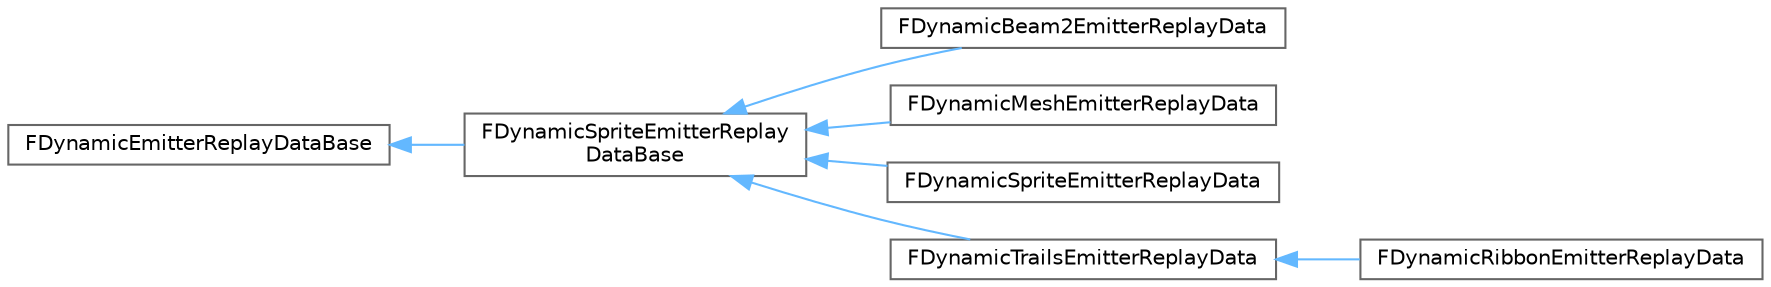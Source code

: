 digraph "Graphical Class Hierarchy"
{
 // INTERACTIVE_SVG=YES
 // LATEX_PDF_SIZE
  bgcolor="transparent";
  edge [fontname=Helvetica,fontsize=10,labelfontname=Helvetica,labelfontsize=10];
  node [fontname=Helvetica,fontsize=10,shape=box,height=0.2,width=0.4];
  rankdir="LR";
  Node0 [id="Node000000",label="FDynamicEmitterReplayDataBase",height=0.2,width=0.4,color="grey40", fillcolor="white", style="filled",URL="$d4/d4f/structFDynamicEmitterReplayDataBase.html",tooltip="Source data base class for all emitter types."];
  Node0 -> Node1 [id="edge3747_Node000000_Node000001",dir="back",color="steelblue1",style="solid",tooltip=" "];
  Node1 [id="Node000001",label="FDynamicSpriteEmitterReplay\lDataBase",height=0.2,width=0.4,color="grey40", fillcolor="white", style="filled",URL="$dc/d9d/structFDynamicSpriteEmitterReplayDataBase.html",tooltip="Source data base class for Sprite emitters."];
  Node1 -> Node2 [id="edge3748_Node000001_Node000002",dir="back",color="steelblue1",style="solid",tooltip=" "];
  Node2 [id="Node000002",label="FDynamicBeam2EmitterReplayData",height=0.2,width=0.4,color="grey40", fillcolor="white", style="filled",URL="$d5/d6d/structFDynamicBeam2EmitterReplayData.html",tooltip="Source data for Beam emitters."];
  Node1 -> Node3 [id="edge3749_Node000001_Node000003",dir="back",color="steelblue1",style="solid",tooltip=" "];
  Node3 [id="Node000003",label="FDynamicMeshEmitterReplayData",height=0.2,width=0.4,color="grey40", fillcolor="white", style="filled",URL="$d4/dfd/structFDynamicMeshEmitterReplayData.html",tooltip="Source data for Mesh emitters."];
  Node1 -> Node4 [id="edge3750_Node000001_Node000004",dir="back",color="steelblue1",style="solid",tooltip=" "];
  Node4 [id="Node000004",label="FDynamicSpriteEmitterReplayData",height=0.2,width=0.4,color="grey40", fillcolor="white", style="filled",URL="$d1/dc5/structFDynamicSpriteEmitterReplayData.html",tooltip="Source data for Sprite emitters."];
  Node1 -> Node5 [id="edge3751_Node000001_Node000005",dir="back",color="steelblue1",style="solid",tooltip=" "];
  Node5 [id="Node000005",label="FDynamicTrailsEmitterReplayData",height=0.2,width=0.4,color="grey40", fillcolor="white", style="filled",URL="$d5/d54/structFDynamicTrailsEmitterReplayData.html",tooltip="Source data for trail-type emitters."];
  Node5 -> Node6 [id="edge3752_Node000005_Node000006",dir="back",color="steelblue1",style="solid",tooltip=" "];
  Node6 [id="Node000006",label="FDynamicRibbonEmitterReplayData",height=0.2,width=0.4,color="grey40", fillcolor="white", style="filled",URL="$d0/d42/structFDynamicRibbonEmitterReplayData.html",tooltip="Source data for Ribbon emitters."];
}
